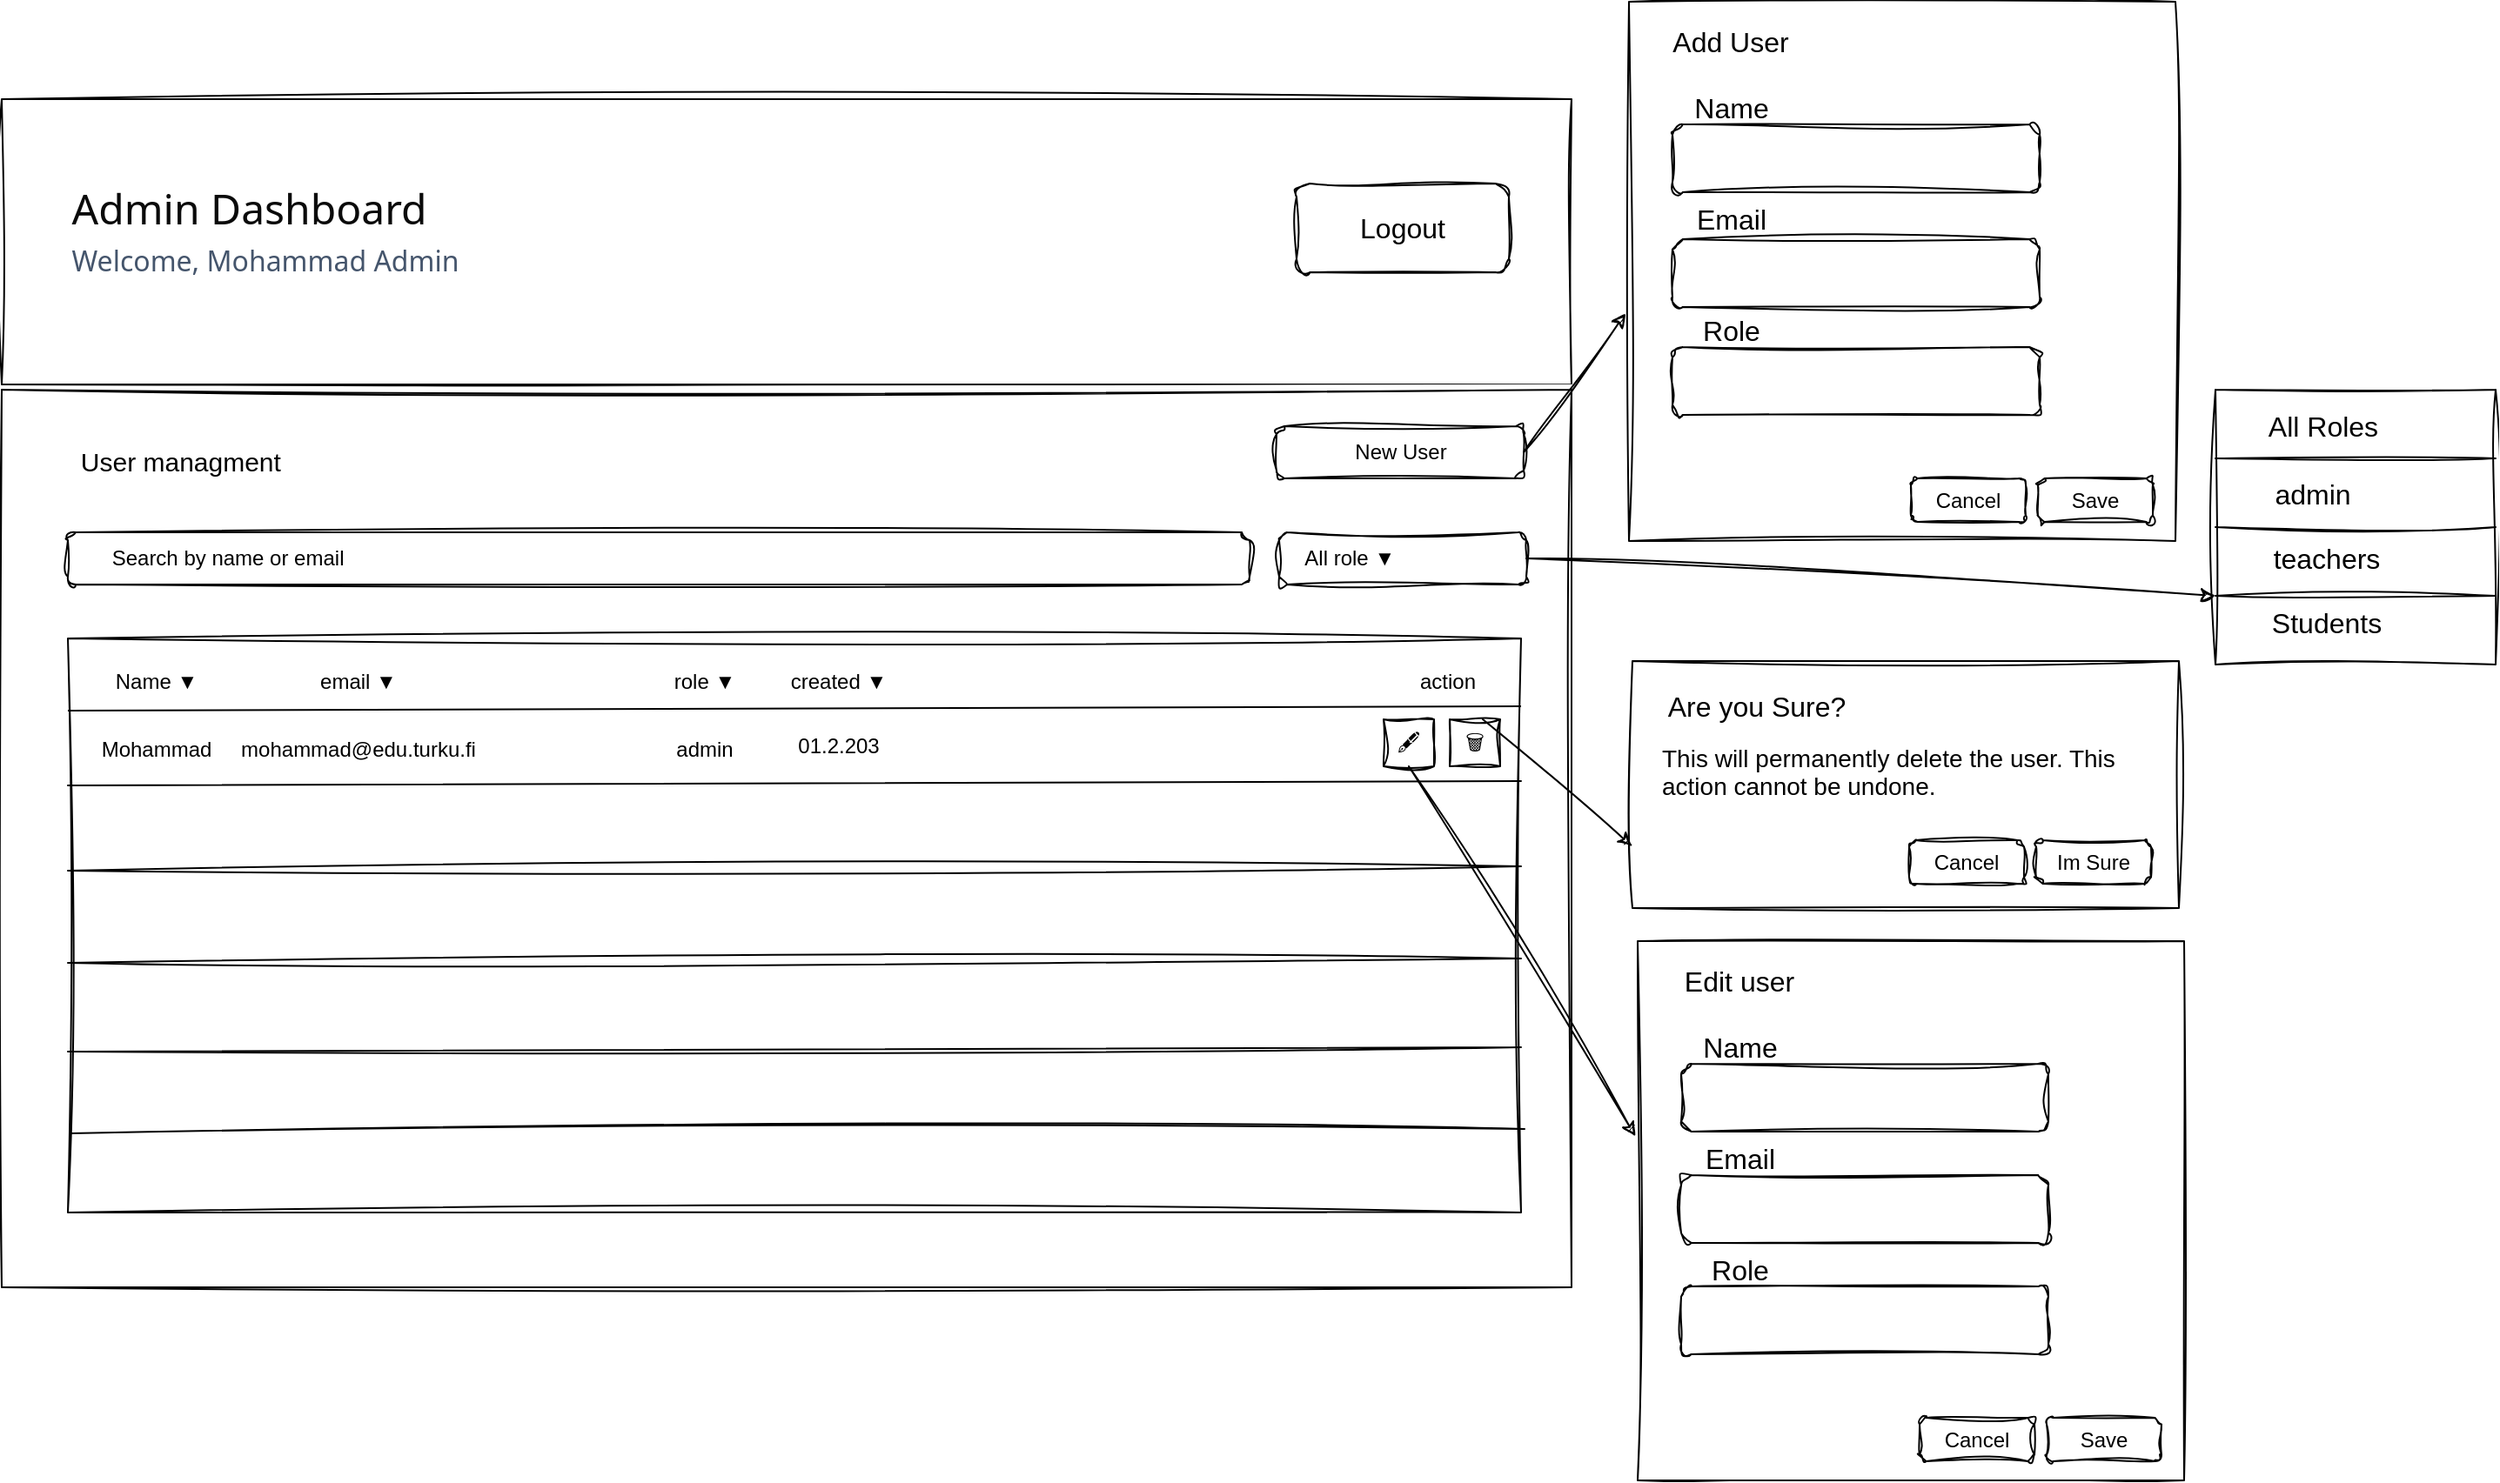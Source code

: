 <mxfile version="28.2.7">
  <diagram name="Page-1" id="_Zl5e3Z8G3EH_ULzrOBZ">
    <mxGraphModel dx="2194" dy="1780" grid="0" gridSize="10" guides="1" tooltips="1" connect="1" arrows="1" fold="1" page="0" pageScale="1" pageWidth="850" pageHeight="1100" math="0" shadow="0">
      <root>
        <mxCell id="0" />
        <mxCell id="1" parent="0" />
        <mxCell id="LkJvZ7pYtbHVIGFw2zvK-4" value="" style="rounded=0;whiteSpace=wrap;html=1;fillColor=none;strokeColor=default;sketch=1;curveFitting=1;jiggle=2;" parent="1" vertex="1">
          <mxGeometry x="23" y="29" width="902" height="164" as="geometry" />
        </mxCell>
        <mxCell id="LkJvZ7pYtbHVIGFw2zvK-1" value="&lt;h1 style=&quot;box-sizing: border-box; border: 0px solid rgba(0, 0, 0, 0.1); margin: 0px; padding: 0px; outline-color: oklab(0.708 0 0 / 0.5); font-size: 24px; font-weight: 500; line-height: 1.5; color: oklch(0.145 0 0); font-family: ui-sans-serif, system-ui, sans-serif, &amp;quot;Apple Color Emoji&amp;quot;, &amp;quot;Segoe UI Emoji&amp;quot;, &amp;quot;Segoe UI Symbol&amp;quot;, &amp;quot;Noto Color Emoji&amp;quot;; text-align: left; background-color: rgb(255, 255, 255);&quot;&gt;Admin Dashboard&lt;/h1&gt;&lt;p style=&quot;box-sizing: border-box; border: 0px solid rgba(0, 0, 0, 0.1); margin: 0px; padding: 0px; outline-color: oklab(0.708 0 0 / 0.5); font-size: 16px; line-height: 1.5; color: oklch(0.446 0.043 257.281); font-family: ui-sans-serif, system-ui, sans-serif, &amp;quot;Apple Color Emoji&amp;quot;, &amp;quot;Segoe UI Emoji&amp;quot;, &amp;quot;Segoe UI Symbol&amp;quot;, &amp;quot;Noto Color Emoji&amp;quot;; text-align: left; background-color: rgb(255, 255, 255);&quot; class=&quot;text-slate-600&quot;&gt;Welcome,&amp;nbsp;Mohammad Admin&lt;/p&gt;" style="rounded=0;whiteSpace=wrap;html=1;strokeColor=none;sketch=1;curveFitting=1;jiggle=2;" parent="1" vertex="1">
          <mxGeometry x="40" y="59" width="269" height="88" as="geometry" />
        </mxCell>
        <mxCell id="LkJvZ7pYtbHVIGFw2zvK-2" value="&lt;font style=&quot;font-size: 16px;&quot;&gt;Logout&lt;/font&gt;" style="rounded=1;whiteSpace=wrap;html=1;sketch=1;curveFitting=1;jiggle=2;" parent="1" vertex="1">
          <mxGeometry x="767" y="77.5" width="122" height="51" as="geometry" />
        </mxCell>
        <mxCell id="LkJvZ7pYtbHVIGFw2zvK-5" value="" style="rounded=0;whiteSpace=wrap;html=1;sketch=1;curveFitting=1;jiggle=2;" parent="1" vertex="1">
          <mxGeometry x="23" y="196" width="902" height="516" as="geometry" />
        </mxCell>
        <mxCell id="LkJvZ7pYtbHVIGFw2zvK-6" value="&lt;font style=&quot;font-size: 15px;&quot;&gt;User managment&amp;nbsp;&lt;/font&gt;" style="text;html=1;whiteSpace=wrap;strokeColor=none;fillColor=none;align=center;verticalAlign=middle;rounded=0;sketch=1;curveFitting=1;jiggle=2;glass=0;shadow=0;" parent="1" vertex="1">
          <mxGeometry x="34" y="209" width="188" height="56" as="geometry" />
        </mxCell>
        <mxCell id="LkJvZ7pYtbHVIGFw2zvK-7" value="&amp;nbsp; &amp;nbsp; &amp;nbsp; &amp;nbsp;Search by name or email" style="rounded=1;whiteSpace=wrap;html=1;align=left;sketch=1;curveFitting=1;jiggle=2;" parent="1" vertex="1">
          <mxGeometry x="61" y="278" width="679" height="30" as="geometry" />
        </mxCell>
        <mxCell id="LkJvZ7pYtbHVIGFw2zvK-8" value="&amp;nbsp; &amp;nbsp; All role ▼" style="rounded=1;whiteSpace=wrap;html=1;sketch=1;curveFitting=1;jiggle=2;align=left;" parent="1" vertex="1">
          <mxGeometry x="757" y="278" width="142" height="30" as="geometry" />
        </mxCell>
        <mxCell id="LkJvZ7pYtbHVIGFw2zvK-26" value="" style="rounded=0;whiteSpace=wrap;html=1;sketch=1;curveFitting=1;jiggle=2;" parent="1" vertex="1">
          <mxGeometry x="61" y="339" width="835" height="330" as="geometry" />
        </mxCell>
        <mxCell id="LkJvZ7pYtbHVIGFw2zvK-28" value="" style="endArrow=none;html=1;rounded=0;entryX=1;entryY=0.25;entryDx=0;entryDy=0;" parent="1" edge="1">
          <mxGeometry width="50" height="50" relative="1" as="geometry">
            <mxPoint x="61" y="380.5" as="sourcePoint" />
            <mxPoint x="896" y="378" as="targetPoint" />
          </mxGeometry>
        </mxCell>
        <mxCell id="LkJvZ7pYtbHVIGFw2zvK-29" value="Name ▼" style="text;html=1;whiteSpace=wrap;strokeColor=none;fillColor=none;align=center;verticalAlign=middle;rounded=0;" parent="1" vertex="1">
          <mxGeometry x="82" y="349" width="60" height="30" as="geometry" />
        </mxCell>
        <mxCell id="LkJvZ7pYtbHVIGFw2zvK-30" value="email&amp;nbsp;▼" style="text;html=1;whiteSpace=wrap;strokeColor=none;fillColor=none;align=center;verticalAlign=middle;rounded=0;" parent="1" vertex="1">
          <mxGeometry x="198" y="349" width="60" height="30" as="geometry" />
        </mxCell>
        <mxCell id="LkJvZ7pYtbHVIGFw2zvK-31" value="role&amp;nbsp;▼" style="text;html=1;whiteSpace=wrap;strokeColor=none;fillColor=none;align=center;verticalAlign=middle;rounded=0;" parent="1" vertex="1">
          <mxGeometry x="397" y="349" width="60" height="30" as="geometry" />
        </mxCell>
        <mxCell id="LkJvZ7pYtbHVIGFw2zvK-32" value="created&amp;nbsp;▼" style="text;html=1;whiteSpace=wrap;strokeColor=none;fillColor=none;align=center;verticalAlign=middle;rounded=0;" parent="1" vertex="1">
          <mxGeometry x="474" y="349" width="60" height="30" as="geometry" />
        </mxCell>
        <mxCell id="LkJvZ7pYtbHVIGFw2zvK-33" value="action" style="text;html=1;whiteSpace=wrap;strokeColor=none;fillColor=none;align=center;verticalAlign=middle;rounded=0;" parent="1" vertex="1">
          <mxGeometry x="824" y="349" width="60" height="30" as="geometry" />
        </mxCell>
        <mxCell id="LkJvZ7pYtbHVIGFw2zvK-34" value="" style="endArrow=none;html=1;rounded=0;entryX=1;entryY=0.25;entryDx=0;entryDy=0;sketch=1;curveFitting=1;jiggle=2;" parent="1" edge="1">
          <mxGeometry width="50" height="50" relative="1" as="geometry">
            <mxPoint x="61" y="423.5" as="sourcePoint" />
            <mxPoint x="896" y="421" as="targetPoint" />
          </mxGeometry>
        </mxCell>
        <mxCell id="LkJvZ7pYtbHVIGFw2zvK-35" value="" style="endArrow=none;html=1;rounded=0;entryX=1;entryY=0.25;entryDx=0;entryDy=0;sketch=1;curveFitting=1;jiggle=2;" parent="1" edge="1">
          <mxGeometry width="50" height="50" relative="1" as="geometry">
            <mxPoint x="61" y="472.5" as="sourcePoint" />
            <mxPoint x="896" y="470" as="targetPoint" />
          </mxGeometry>
        </mxCell>
        <mxCell id="LkJvZ7pYtbHVIGFw2zvK-36" value="" style="endArrow=none;html=1;rounded=0;entryX=1;entryY=0.25;entryDx=0;entryDy=0;sketch=1;curveFitting=1;jiggle=2;" parent="1" edge="1">
          <mxGeometry width="50" height="50" relative="1" as="geometry">
            <mxPoint x="61" y="525.5" as="sourcePoint" />
            <mxPoint x="896" y="523" as="targetPoint" />
          </mxGeometry>
        </mxCell>
        <mxCell id="LkJvZ7pYtbHVIGFw2zvK-37" value="" style="endArrow=none;html=1;rounded=0;entryX=1;entryY=0.25;entryDx=0;entryDy=0;sketch=1;curveFitting=1;jiggle=2;" parent="1" edge="1">
          <mxGeometry width="50" height="50" relative="1" as="geometry">
            <mxPoint x="61" y="576.5" as="sourcePoint" />
            <mxPoint x="896" y="574" as="targetPoint" />
          </mxGeometry>
        </mxCell>
        <mxCell id="LkJvZ7pYtbHVIGFw2zvK-38" value="" style="endArrow=none;html=1;rounded=0;entryX=1;entryY=0.25;entryDx=0;entryDy=0;sketch=1;curveFitting=1;jiggle=2;" parent="1" edge="1">
          <mxGeometry width="50" height="50" relative="1" as="geometry">
            <mxPoint x="63" y="623.5" as="sourcePoint" />
            <mxPoint x="898" y="621" as="targetPoint" />
          </mxGeometry>
        </mxCell>
        <mxCell id="LkJvZ7pYtbHVIGFw2zvK-39" value="Mohammad" style="text;html=1;whiteSpace=wrap;strokeColor=none;fillColor=none;align=center;verticalAlign=middle;rounded=0;" parent="1" vertex="1">
          <mxGeometry x="82" y="388" width="60" height="30" as="geometry" />
        </mxCell>
        <mxCell id="LkJvZ7pYtbHVIGFw2zvK-40" value="mohammad@edu.turku.fi" style="text;html=1;whiteSpace=wrap;strokeColor=none;fillColor=none;align=center;verticalAlign=middle;rounded=0;" parent="1" vertex="1">
          <mxGeometry x="198" y="388" width="60" height="30" as="geometry" />
        </mxCell>
        <mxCell id="LkJvZ7pYtbHVIGFw2zvK-41" value="admin" style="text;html=1;whiteSpace=wrap;strokeColor=none;fillColor=none;align=center;verticalAlign=middle;rounded=0;" parent="1" vertex="1">
          <mxGeometry x="397" y="388" width="60" height="30" as="geometry" />
        </mxCell>
        <mxCell id="LkJvZ7pYtbHVIGFw2zvK-42" value="01.2.203" style="text;html=1;whiteSpace=wrap;strokeColor=none;fillColor=none;align=center;verticalAlign=middle;rounded=0;" parent="1" vertex="1">
          <mxGeometry x="474" y="386" width="60" height="30" as="geometry" />
        </mxCell>
        <mxCell id="LkJvZ7pYtbHVIGFw2zvK-43" value="🖋️" style="rounded=0;whiteSpace=wrap;html=1;sketch=1;curveFitting=1;jiggle=2;" parent="1" vertex="1">
          <mxGeometry x="817" y="385.5" width="29" height="27" as="geometry" />
        </mxCell>
        <mxCell id="LkJvZ7pYtbHVIGFw2zvK-44" value="🗑️" style="rounded=0;whiteSpace=wrap;html=1;sketch=1;curveFitting=1;jiggle=2;" parent="1" vertex="1">
          <mxGeometry x="855" y="385.5" width="29" height="27" as="geometry" />
        </mxCell>
        <mxCell id="LkJvZ7pYtbHVIGFw2zvK-45" value="" style="endArrow=classic;html=1;rounded=0;exitX=0.5;exitY=1;exitDx=0;exitDy=0;sketch=1;curveFitting=1;jiggle=2;entryX=-0.004;entryY=0.362;entryDx=0;entryDy=0;entryPerimeter=0;" parent="1" source="LkJvZ7pYtbHVIGFw2zvK-43" target="LkJvZ7pYtbHVIGFw2zvK-46" edge="1">
          <mxGeometry width="50" height="50" relative="1" as="geometry">
            <mxPoint x="1090" y="265" as="sourcePoint" />
            <mxPoint x="1037" y="454" as="targetPoint" />
          </mxGeometry>
        </mxCell>
        <mxCell id="LkJvZ7pYtbHVIGFw2zvK-46" value="" style="rounded=0;whiteSpace=wrap;html=1;sketch=1;curveFitting=1;jiggle=2;" parent="1" vertex="1">
          <mxGeometry x="963" y="513" width="314" height="310" as="geometry" />
        </mxCell>
        <mxCell id="LkJvZ7pYtbHVIGFw2zvK-48" value="&lt;font style=&quot;font-size: 16px;&quot;&gt;Edit user&lt;/font&gt;" style="text;html=1;whiteSpace=wrap;strokeColor=none;fillColor=none;align=center;verticalAlign=middle;rounded=0;" parent="1" vertex="1">
          <mxGeometry x="968" y="521" width="107" height="30" as="geometry" />
        </mxCell>
        <mxCell id="LkJvZ7pYtbHVIGFw2zvK-49" value="" style="rounded=1;whiteSpace=wrap;html=1;sketch=1;curveFitting=1;jiggle=2;" parent="1" vertex="1">
          <mxGeometry x="988" y="583.5" width="211" height="39" as="geometry" />
        </mxCell>
        <mxCell id="LkJvZ7pYtbHVIGFw2zvK-50" value="&lt;font style=&quot;font-size: 16px;&quot;&gt;Name&lt;/font&gt;" style="text;html=1;whiteSpace=wrap;strokeColor=none;fillColor=none;align=center;verticalAlign=middle;rounded=0;" parent="1" vertex="1">
          <mxGeometry x="991.5" y="558.5" width="60" height="30" as="geometry" />
        </mxCell>
        <mxCell id="LkJvZ7pYtbHVIGFw2zvK-51" value="" style="rounded=1;whiteSpace=wrap;html=1;sketch=1;curveFitting=1;jiggle=2;" parent="1" vertex="1">
          <mxGeometry x="988" y="647.5" width="211" height="39" as="geometry" />
        </mxCell>
        <mxCell id="LkJvZ7pYtbHVIGFw2zvK-52" value="&lt;span style=&quot;font-size: 16px;&quot;&gt;Email&lt;/span&gt;" style="text;html=1;whiteSpace=wrap;strokeColor=none;fillColor=none;align=center;verticalAlign=middle;rounded=0;" parent="1" vertex="1">
          <mxGeometry x="991.5" y="622.5" width="60" height="30" as="geometry" />
        </mxCell>
        <mxCell id="LkJvZ7pYtbHVIGFw2zvK-55" value="" style="rounded=1;whiteSpace=wrap;html=1;sketch=1;curveFitting=1;jiggle=2;" parent="1" vertex="1">
          <mxGeometry x="988" y="711.5" width="211" height="39" as="geometry" />
        </mxCell>
        <mxCell id="LkJvZ7pYtbHVIGFw2zvK-56" value="&lt;font style=&quot;font-size: 16px;&quot;&gt;Role&lt;/font&gt;" style="text;html=1;whiteSpace=wrap;strokeColor=none;fillColor=none;align=center;verticalAlign=middle;rounded=0;" parent="1" vertex="1">
          <mxGeometry x="991.5" y="686.5" width="60" height="30" as="geometry" />
        </mxCell>
        <mxCell id="LkJvZ7pYtbHVIGFw2zvK-59" value="Save" style="rounded=1;whiteSpace=wrap;html=1;sketch=1;curveFitting=1;jiggle=2;" parent="1" vertex="1">
          <mxGeometry x="1198" y="787" width="66" height="25" as="geometry" />
        </mxCell>
        <mxCell id="LkJvZ7pYtbHVIGFw2zvK-60" value="Cancel" style="rounded=1;whiteSpace=wrap;html=1;sketch=1;curveFitting=1;jiggle=2;" parent="1" vertex="1">
          <mxGeometry x="1125" y="787" width="66" height="25" as="geometry" />
        </mxCell>
        <mxCell id="LkJvZ7pYtbHVIGFw2zvK-71" value="" style="rounded=0;whiteSpace=wrap;html=1;sketch=1;curveFitting=1;jiggle=2;" parent="1" vertex="1">
          <mxGeometry x="960" y="352" width="314" height="142" as="geometry" />
        </mxCell>
        <mxCell id="LkJvZ7pYtbHVIGFw2zvK-72" value="&lt;font style=&quot;font-size: 16px;&quot;&gt;Are you Sure?&lt;/font&gt;" style="text;html=1;whiteSpace=wrap;strokeColor=none;fillColor=none;align=center;verticalAlign=middle;rounded=0;" parent="1" vertex="1">
          <mxGeometry x="960" y="363" width="143" height="30" as="geometry" />
        </mxCell>
        <mxCell id="LkJvZ7pYtbHVIGFw2zvK-73" value="&lt;div&gt;&lt;font style=&quot;font-size: 14px;&quot;&gt;This will permanently delete the user. This action cannot be undone.&lt;/font&gt;&lt;/div&gt;&lt;div&gt;&lt;br&gt;&lt;/div&gt;" style="text;html=1;whiteSpace=wrap;strokeColor=none;fillColor=none;align=left;verticalAlign=middle;rounded=0;" parent="1" vertex="1">
          <mxGeometry x="975" y="408" width="274" height="30" as="geometry" />
        </mxCell>
        <mxCell id="LkJvZ7pYtbHVIGFw2zvK-74" value="Im Sure" style="rounded=1;whiteSpace=wrap;html=1;sketch=1;curveFitting=1;jiggle=2;" parent="1" vertex="1">
          <mxGeometry x="1192" y="455" width="66" height="25" as="geometry" />
        </mxCell>
        <mxCell id="LkJvZ7pYtbHVIGFw2zvK-75" value="Cancel" style="rounded=1;whiteSpace=wrap;html=1;sketch=1;curveFitting=1;jiggle=2;" parent="1" vertex="1">
          <mxGeometry x="1119" y="455" width="66" height="25" as="geometry" />
        </mxCell>
        <mxCell id="LkJvZ7pYtbHVIGFw2zvK-76" value="" style="endArrow=classic;html=1;rounded=0;exitX=0.5;exitY=1;exitDx=0;exitDy=0;sketch=1;curveFitting=1;jiggle=2;entryX=0;entryY=0.75;entryDx=0;entryDy=0;" parent="1" target="LkJvZ7pYtbHVIGFw2zvK-71" edge="1">
          <mxGeometry width="50" height="50" relative="1" as="geometry">
            <mxPoint x="874" y="385.5" as="sourcePoint" />
            <mxPoint x="1035" y="486.5" as="targetPoint" />
          </mxGeometry>
        </mxCell>
        <mxCell id="LkJvZ7pYtbHVIGFw2zvK-77" value="" style="endArrow=classic;html=1;rounded=0;exitX=1;exitY=0.5;exitDx=0;exitDy=0;sketch=1;curveFitting=1;jiggle=2;entryX=0;entryY=0.75;entryDx=0;entryDy=0;" parent="1" source="LkJvZ7pYtbHVIGFw2zvK-8" target="LkJvZ7pYtbHVIGFw2zvK-78" edge="1">
          <mxGeometry width="50" height="50" relative="1" as="geometry">
            <mxPoint x="902" y="256.5" as="sourcePoint" />
            <mxPoint x="1014" y="169" as="targetPoint" />
          </mxGeometry>
        </mxCell>
        <mxCell id="LkJvZ7pYtbHVIGFw2zvK-78" value="" style="rounded=0;whiteSpace=wrap;html=1;sketch=1;curveFitting=1;jiggle=2;" parent="1" vertex="1">
          <mxGeometry x="1295" y="196" width="161" height="158" as="geometry" />
        </mxCell>
        <mxCell id="LkJvZ7pYtbHVIGFw2zvK-79" value="" style="endArrow=none;html=1;rounded=0;exitX=0;exitY=0.25;exitDx=0;exitDy=0;entryX=1;entryY=0.25;entryDx=0;entryDy=0;sketch=1;curveFitting=1;jiggle=2;" parent="1" source="LkJvZ7pYtbHVIGFw2zvK-78" target="LkJvZ7pYtbHVIGFw2zvK-78" edge="1">
          <mxGeometry width="50" height="50" relative="1" as="geometry">
            <mxPoint x="1350.5" y="273" as="sourcePoint" />
            <mxPoint x="1400.5" y="223" as="targetPoint" />
          </mxGeometry>
        </mxCell>
        <mxCell id="LkJvZ7pYtbHVIGFw2zvK-80" value="" style="endArrow=none;html=1;rounded=0;exitX=0;exitY=0.5;exitDx=0;exitDy=0;entryX=1;entryY=0.5;entryDx=0;entryDy=0;sketch=1;curveFitting=1;jiggle=2;" parent="1" source="LkJvZ7pYtbHVIGFw2zvK-78" target="LkJvZ7pYtbHVIGFw2zvK-78" edge="1">
          <mxGeometry width="50" height="50" relative="1" as="geometry">
            <mxPoint x="1302" y="277.5" as="sourcePoint" />
            <mxPoint x="1463" y="277.5" as="targetPoint" />
          </mxGeometry>
        </mxCell>
        <mxCell id="LkJvZ7pYtbHVIGFw2zvK-81" value="" style="endArrow=none;html=1;rounded=0;exitX=0;exitY=0.75;exitDx=0;exitDy=0;entryX=1;entryY=0.75;entryDx=0;entryDy=0;sketch=1;curveFitting=1;jiggle=2;" parent="1" source="LkJvZ7pYtbHVIGFw2zvK-78" target="LkJvZ7pYtbHVIGFw2zvK-78" edge="1">
          <mxGeometry width="50" height="50" relative="1" as="geometry">
            <mxPoint x="1375" y="328" as="sourcePoint" />
            <mxPoint x="1536" y="328" as="targetPoint" />
          </mxGeometry>
        </mxCell>
        <mxCell id="LkJvZ7pYtbHVIGFw2zvK-82" value="&lt;font style=&quot;font-size: 16px;&quot;&gt;All Roles&lt;/font&gt;" style="text;html=1;whiteSpace=wrap;strokeColor=none;fillColor=none;align=center;verticalAlign=middle;rounded=0;sketch=1;curveFitting=1;jiggle=2;" parent="1" vertex="1">
          <mxGeometry x="1307" y="202" width="100" height="30" as="geometry" />
        </mxCell>
        <mxCell id="LkJvZ7pYtbHVIGFw2zvK-83" value="&lt;font style=&quot;font-size: 16px;&quot;&gt;admin&lt;/font&gt;&lt;span style=&quot;color: rgba(0, 0, 0, 0); font-family: monospace; font-size: 0px; text-align: start; text-wrap-mode: nowrap;&quot;&gt;%3CmxGraphModel%3E%3Croot%3E%3CmxCell%20id%3D%220%22%2F%3E%3CmxCell%20id%3D%221%22%20parent%3D%220%22%2F%3E%3CmxCell%20id%3D%222%22%20value%3D%22%26lt%3Bfont%20style%3D%26quot%3Bfont-size%3A%2016px%3B%26quot%3B%26gt%3BAll%20Roles%26lt%3B%2Ffont%26gt%3B%22%20style%3D%22text%3Bhtml%3D1%3BwhiteSpace%3Dwrap%3BstrokeColor%3Dnone%3BfillColor%3Dnone%3Balign%3Dcenter%3BverticalAlign%3Dmiddle%3Brounded%3D0%3B%22%20vertex%3D%221%22%20parent%3D%221%22%3E%3CmxGeometry%20x%3D%22988%22%20y%3D%2224%22%20width%3D%22100%22%20height%3D%2230%22%20as%3D%22geometry%22%2F%3E%3C%2FmxCell%3E%3C%2Froot%3E%3C%2FmxGraphModel%3E&lt;/span&gt;" style="text;html=1;whiteSpace=wrap;strokeColor=none;fillColor=none;align=center;verticalAlign=middle;rounded=0;sketch=1;curveFitting=1;jiggle=2;" parent="1" vertex="1">
          <mxGeometry x="1301" y="241" width="100" height="30" as="geometry" />
        </mxCell>
        <mxCell id="LkJvZ7pYtbHVIGFw2zvK-84" value="&lt;span style=&quot;font-size: 16px;&quot;&gt;teachers&lt;/span&gt;" style="text;html=1;whiteSpace=wrap;strokeColor=none;fillColor=none;align=center;verticalAlign=middle;rounded=0;sketch=1;curveFitting=1;jiggle=2;" parent="1" vertex="1">
          <mxGeometry x="1308.5" y="277.5" width="100" height="30" as="geometry" />
        </mxCell>
        <mxCell id="LkJvZ7pYtbHVIGFw2zvK-88" value="&lt;span style=&quot;font-size: 16px;&quot;&gt;Students&lt;/span&gt;" style="text;html=1;whiteSpace=wrap;strokeColor=none;fillColor=none;align=center;verticalAlign=middle;rounded=0;sketch=1;curveFitting=1;jiggle=2;" parent="1" vertex="1">
          <mxGeometry x="1308.5" y="315" width="100" height="30" as="geometry" />
        </mxCell>
        <mxCell id="PPE04D0rGWRMlZqHKATH-2" value="New User" style="rounded=1;whiteSpace=wrap;html=1;sketch=1;curveFitting=1;jiggle=2;align=center;" vertex="1" parent="1">
          <mxGeometry x="755.5" y="217" width="142" height="30" as="geometry" />
        </mxCell>
        <mxCell id="PPE04D0rGWRMlZqHKATH-3" value="" style="endArrow=classic;html=1;rounded=0;exitX=1;exitY=0.5;exitDx=0;exitDy=0;sketch=1;curveFitting=1;jiggle=2;entryX=-0.006;entryY=0.578;entryDx=0;entryDy=0;entryPerimeter=0;" edge="1" parent="1" source="PPE04D0rGWRMlZqHKATH-2" target="PPE04D0rGWRMlZqHKATH-4">
          <mxGeometry width="50" height="50" relative="1" as="geometry">
            <mxPoint x="937" y="360" as="sourcePoint" />
            <mxPoint x="983" y="-1" as="targetPoint" />
          </mxGeometry>
        </mxCell>
        <mxCell id="PPE04D0rGWRMlZqHKATH-4" value="" style="rounded=0;whiteSpace=wrap;html=1;sketch=1;curveFitting=1;jiggle=2;" vertex="1" parent="1">
          <mxGeometry x="958" y="-27" width="314" height="310" as="geometry" />
        </mxCell>
        <mxCell id="PPE04D0rGWRMlZqHKATH-5" value="&lt;font style=&quot;font-size: 16px;&quot;&gt;Add User&lt;/font&gt;" style="text;html=1;whiteSpace=wrap;strokeColor=none;fillColor=none;align=center;verticalAlign=middle;rounded=0;" vertex="1" parent="1">
          <mxGeometry x="963" y="-19" width="107" height="30" as="geometry" />
        </mxCell>
        <mxCell id="PPE04D0rGWRMlZqHKATH-6" value="" style="rounded=1;whiteSpace=wrap;html=1;sketch=1;curveFitting=1;jiggle=2;" vertex="1" parent="1">
          <mxGeometry x="983" y="43.5" width="211" height="39" as="geometry" />
        </mxCell>
        <mxCell id="PPE04D0rGWRMlZqHKATH-7" value="&lt;font style=&quot;font-size: 16px;&quot;&gt;Name&lt;/font&gt;" style="text;html=1;whiteSpace=wrap;strokeColor=none;fillColor=none;align=center;verticalAlign=middle;rounded=0;" vertex="1" parent="1">
          <mxGeometry x="986.5" y="18.5" width="60" height="30" as="geometry" />
        </mxCell>
        <mxCell id="PPE04D0rGWRMlZqHKATH-8" value="" style="rounded=1;whiteSpace=wrap;html=1;sketch=1;curveFitting=1;jiggle=2;" vertex="1" parent="1">
          <mxGeometry x="983" y="109.5" width="211" height="39" as="geometry" />
        </mxCell>
        <mxCell id="PPE04D0rGWRMlZqHKATH-9" value="&lt;span style=&quot;font-size: 16px;&quot;&gt;Email&lt;/span&gt;" style="text;html=1;whiteSpace=wrap;strokeColor=none;fillColor=none;align=center;verticalAlign=middle;rounded=0;" vertex="1" parent="1">
          <mxGeometry x="986.5" y="82.5" width="60" height="30" as="geometry" />
        </mxCell>
        <mxCell id="PPE04D0rGWRMlZqHKATH-10" value="" style="rounded=1;whiteSpace=wrap;html=1;sketch=1;curveFitting=1;jiggle=2;" vertex="1" parent="1">
          <mxGeometry x="983" y="171.5" width="211" height="39" as="geometry" />
        </mxCell>
        <mxCell id="PPE04D0rGWRMlZqHKATH-11" value="&lt;font style=&quot;font-size: 16px;&quot;&gt;Role&lt;/font&gt;" style="text;html=1;whiteSpace=wrap;strokeColor=none;fillColor=none;align=center;verticalAlign=middle;rounded=0;" vertex="1" parent="1">
          <mxGeometry x="986.5" y="146.5" width="60" height="30" as="geometry" />
        </mxCell>
        <mxCell id="PPE04D0rGWRMlZqHKATH-12" value="Save" style="rounded=1;whiteSpace=wrap;html=1;sketch=1;curveFitting=1;jiggle=2;" vertex="1" parent="1">
          <mxGeometry x="1193" y="247" width="66" height="25" as="geometry" />
        </mxCell>
        <mxCell id="PPE04D0rGWRMlZqHKATH-13" value="Cancel" style="rounded=1;whiteSpace=wrap;html=1;sketch=1;curveFitting=1;jiggle=2;" vertex="1" parent="1">
          <mxGeometry x="1120" y="247" width="66" height="25" as="geometry" />
        </mxCell>
      </root>
    </mxGraphModel>
  </diagram>
</mxfile>
